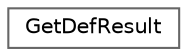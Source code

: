 digraph "Graphical Class Hierarchy"
{
 // INTERACTIVE_SVG=YES
 // LATEX_PDF_SIZE
  bgcolor="transparent";
  edge [fontname=Helvetica,fontsize=10,labelfontname=Helvetica,labelfontsize=10];
  node [fontname=Helvetica,fontsize=10,shape=box,height=0.2,width=0.4];
  rankdir="LR";
  Node0 [id="Node000000",label="GetDefResult",height=0.2,width=0.4,color="grey40", fillcolor="white", style="filled",URL="$d6/d9c/struct_get_def_result.html",tooltip=" "];
}
